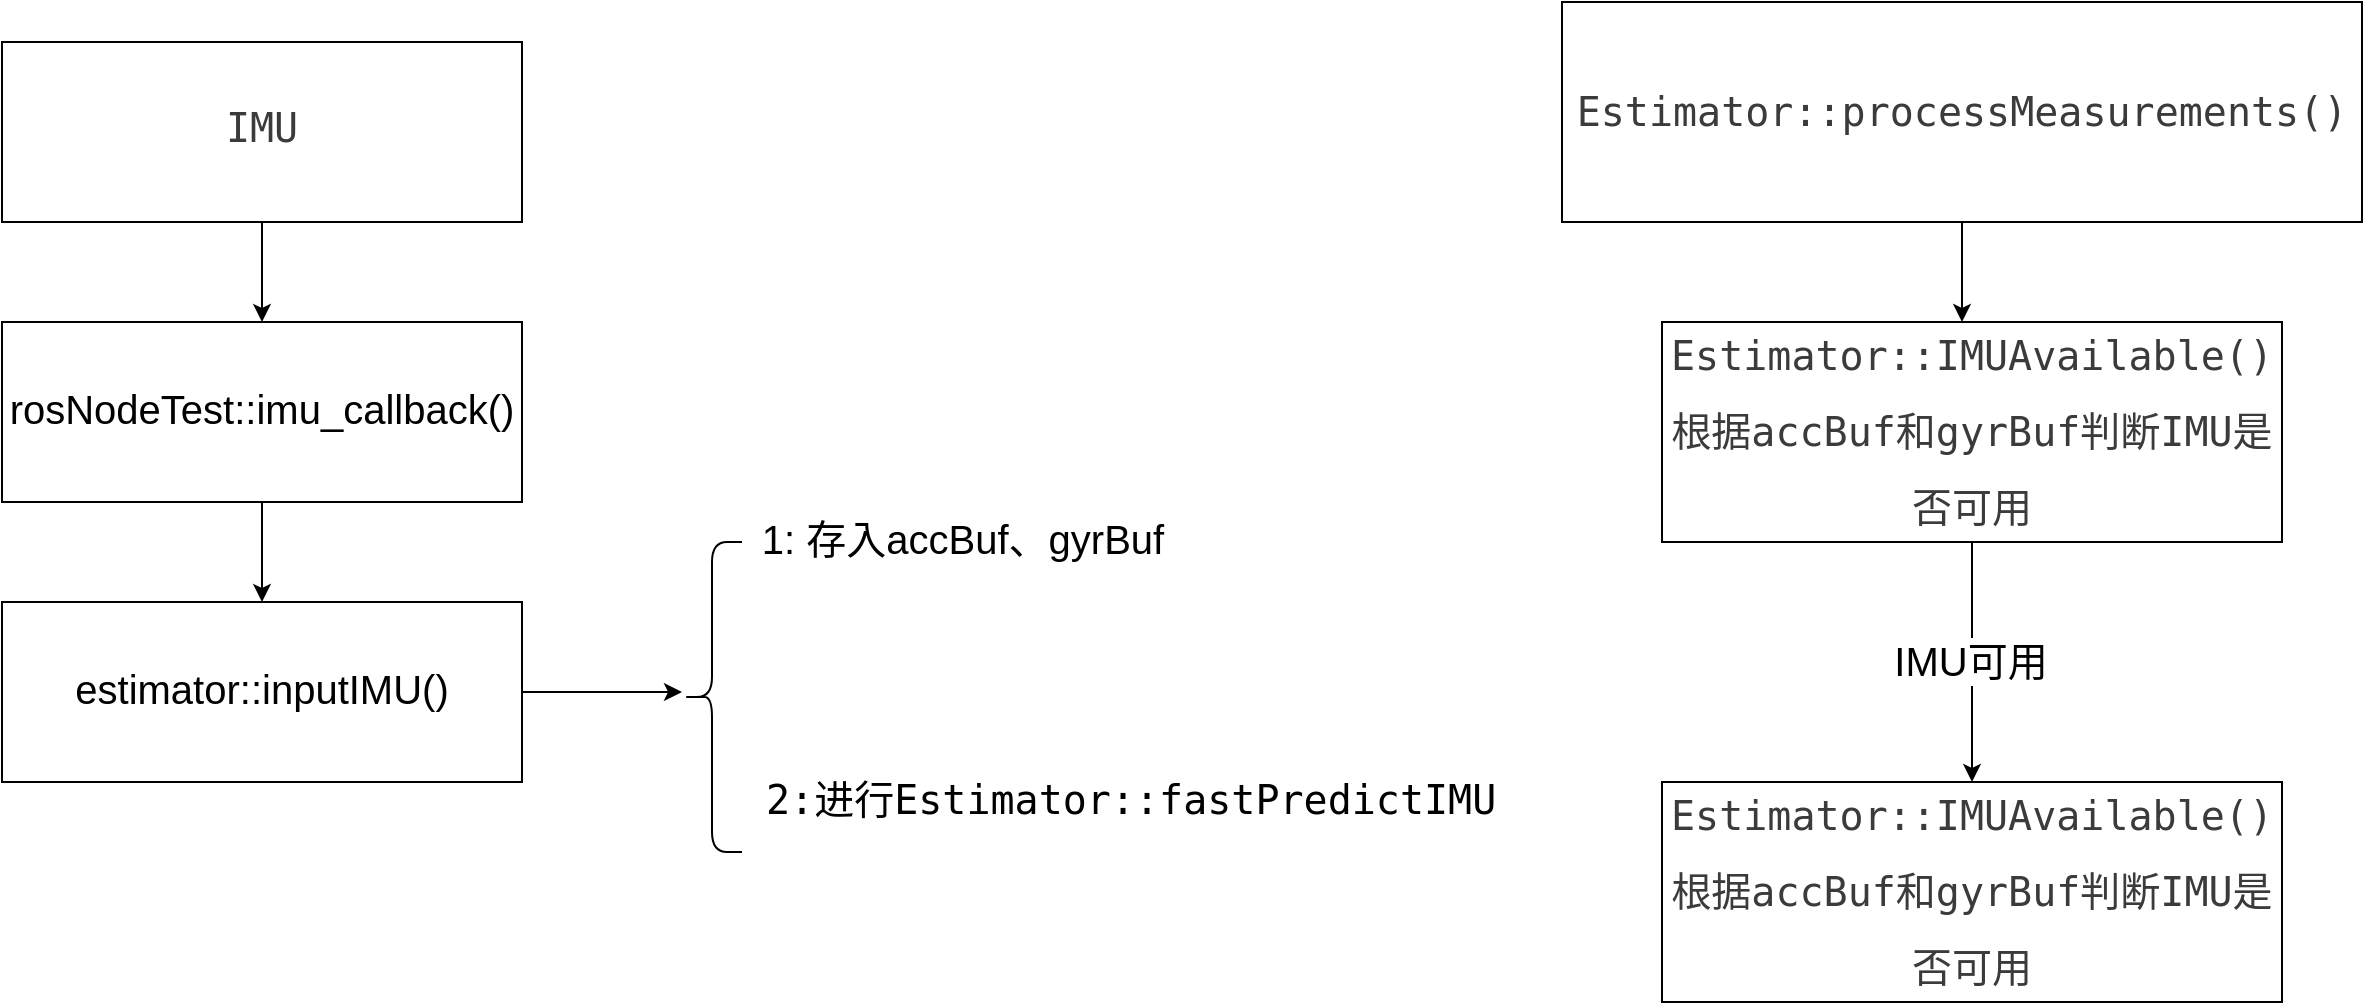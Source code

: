 <mxfile version="23.0.2" type="github">
  <diagram name="第 1 页" id="BMI3TO_A13qGgQereJoH">
    <mxGraphModel dx="2074" dy="1081" grid="1" gridSize="10" guides="1" tooltips="1" connect="1" arrows="1" fold="1" page="1" pageScale="1" pageWidth="827" pageHeight="1169" math="0" shadow="0">
      <root>
        <mxCell id="0" />
        <mxCell id="1" parent="0" />
        <mxCell id="yRf9XnGvgQIM5agSzu8s-1" style="edgeStyle=orthogonalEdgeStyle;rounded=0;orthogonalLoop=1;jettySize=auto;html=1;exitX=0.5;exitY=1;exitDx=0;exitDy=0;entryX=0.5;entryY=0;entryDx=0;entryDy=0;" edge="1" parent="1" source="YRnL23W9Cz6jn8uFclqp-1" target="YRnL23W9Cz6jn8uFclqp-2">
          <mxGeometry relative="1" as="geometry" />
        </mxCell>
        <mxCell id="YRnL23W9Cz6jn8uFclqp-1" value="&lt;div style=&quot;color: rgb(59, 59, 59); background-color: rgb(255, 255, 255); font-family: &amp;quot;Droid Sans Mono&amp;quot;, &amp;quot;monospace&amp;quot;, monospace; line-height: 196%;&quot;&gt;&lt;span style=&quot;font-size: 20px;&quot;&gt;IMU&lt;/span&gt;&lt;/div&gt;" style="rounded=0;whiteSpace=wrap;html=1;" parent="1" vertex="1">
          <mxGeometry x="240" y="180" width="260" height="90" as="geometry" />
        </mxCell>
        <mxCell id="yRf9XnGvgQIM5agSzu8s-3" style="edgeStyle=orthogonalEdgeStyle;rounded=0;orthogonalLoop=1;jettySize=auto;html=1;exitX=0.5;exitY=1;exitDx=0;exitDy=0;" edge="1" parent="1" source="YRnL23W9Cz6jn8uFclqp-2" target="yRf9XnGvgQIM5agSzu8s-2">
          <mxGeometry relative="1" as="geometry" />
        </mxCell>
        <mxCell id="YRnL23W9Cz6jn8uFclqp-2" value="&lt;div style=&quot;background-color: rgb(255, 255, 255); line-height: 196%;&quot;&gt;&lt;div style=&quot;line-height: 19px;&quot;&gt;&lt;font style=&quot;font-size: 20px;&quot;&gt;rosNodeTest::imu_callback()&lt;/font&gt;&lt;/div&gt;&lt;/div&gt;" style="rounded=0;whiteSpace=wrap;html=1;" parent="1" vertex="1">
          <mxGeometry x="240" y="320" width="260" height="90" as="geometry" />
        </mxCell>
        <mxCell id="yRf9XnGvgQIM5agSzu8s-4" style="edgeStyle=orthogonalEdgeStyle;rounded=0;orthogonalLoop=1;jettySize=auto;html=1;exitX=1;exitY=0.5;exitDx=0;exitDy=0;" edge="1" parent="1" source="yRf9XnGvgQIM5agSzu8s-2">
          <mxGeometry relative="1" as="geometry">
            <mxPoint x="580" y="505" as="targetPoint" />
          </mxGeometry>
        </mxCell>
        <mxCell id="yRf9XnGvgQIM5agSzu8s-2" value="&lt;div style=&quot;background-color: rgb(255, 255, 255); line-height: 196%;&quot;&gt;&lt;div style=&quot;line-height: 19px;&quot;&gt;&lt;font style=&quot;font-size: 20px;&quot;&gt;estimator::inputIMU()&lt;/font&gt;&lt;/div&gt;&lt;/div&gt;" style="rounded=0;whiteSpace=wrap;html=1;" vertex="1" parent="1">
          <mxGeometry x="240" y="460" width="260" height="90" as="geometry" />
        </mxCell>
        <mxCell id="yRf9XnGvgQIM5agSzu8s-5" value="" style="shape=curlyBracket;whiteSpace=wrap;html=1;rounded=1;labelPosition=left;verticalLabelPosition=middle;align=right;verticalAlign=middle;" vertex="1" parent="1">
          <mxGeometry x="580" y="430" width="30" height="155" as="geometry" />
        </mxCell>
        <mxCell id="yRf9XnGvgQIM5agSzu8s-6" value="&lt;font style=&quot;font-size: 20px;&quot;&gt;1: 存入accBuf、gyrBuf&lt;br&gt;&lt;br&gt;&lt;/font&gt;" style="text;html=1;align=center;verticalAlign=middle;resizable=0;points=[];autosize=1;strokeColor=none;fillColor=none;" vertex="1" parent="1">
          <mxGeometry x="610" y="410" width="220" height="60" as="geometry" />
        </mxCell>
        <mxCell id="yRf9XnGvgQIM5agSzu8s-8" value="&lt;font style=&quot;font-size: 20px;&quot;&gt;&lt;span class=&quot;mtk15&quot; style=&quot;font-family: &amp;quot;Droid Sans Mono&amp;quot;, &amp;quot;monospace&amp;quot;, monospace; font-style: normal; font-variant-ligatures: normal; font-variant-caps: normal; font-weight: 400; letter-spacing: normal; orphans: 2; text-align: start; text-indent: 0px; text-transform: none; widows: 2; word-spacing: 0px; -webkit-text-stroke-width: 0px; background-color: rgb(255, 255, 255); text-decoration-thickness: initial; text-decoration-style: initial; text-decoration-color: initial;&quot;&gt;2:进行Estimator&lt;/span&gt;&lt;span class=&quot;mtk1&quot; style=&quot;font-family: &amp;quot;Droid Sans Mono&amp;quot;, &amp;quot;monospace&amp;quot;, monospace; font-style: normal; font-variant-ligatures: normal; font-variant-caps: normal; font-weight: 400; letter-spacing: normal; orphans: 2; text-align: start; text-indent: 0px; text-transform: none; widows: 2; word-spacing: 0px; -webkit-text-stroke-width: 0px; background-color: rgb(255, 255, 255); text-decoration-thickness: initial; text-decoration-style: initial; text-decoration-color: initial;&quot;&gt;::&lt;/span&gt;&lt;span class=&quot;mtk14&quot; style=&quot;font-family: &amp;quot;Droid Sans Mono&amp;quot;, &amp;quot;monospace&amp;quot;, monospace; font-style: normal; font-variant-ligatures: normal; font-variant-caps: normal; font-weight: 400; letter-spacing: normal; orphans: 2; text-align: start; text-indent: 0px; text-transform: none; widows: 2; word-spacing: 0px; -webkit-text-stroke-width: 0px; background-color: rgb(255, 255, 255); text-decoration-thickness: initial; text-decoration-style: initial; text-decoration-color: initial;&quot;&gt;fastPredictIMU&lt;/span&gt;&lt;/font&gt;" style="text;whiteSpace=wrap;html=1;" vertex="1" parent="1">
          <mxGeometry x="620" y="540" width="490" height="40" as="geometry" />
        </mxCell>
        <mxCell id="yRf9XnGvgQIM5agSzu8s-12" style="edgeStyle=orthogonalEdgeStyle;rounded=0;orthogonalLoop=1;jettySize=auto;html=1;exitX=0.5;exitY=1;exitDx=0;exitDy=0;" edge="1" parent="1" source="yRf9XnGvgQIM5agSzu8s-11">
          <mxGeometry relative="1" as="geometry">
            <mxPoint x="1220" y="320" as="targetPoint" />
          </mxGeometry>
        </mxCell>
        <mxCell id="yRf9XnGvgQIM5agSzu8s-11" value="&lt;div style=&quot;background-color: rgb(255, 255, 255); font-family: &amp;quot;Droid Sans Mono&amp;quot;, &amp;quot;monospace&amp;quot;, monospace; line-height: 196%; font-size: 20px;&quot;&gt;&lt;div style=&quot;line-height: 19px;&quot;&gt;&lt;font color=&quot;#3b3b3b&quot;&gt;Estimator::processMeasurements()&lt;/font&gt;&lt;/div&gt;&lt;/div&gt;" style="rounded=0;whiteSpace=wrap;html=1;" vertex="1" parent="1">
          <mxGeometry x="1020" y="160" width="400" height="110" as="geometry" />
        </mxCell>
        <mxCell id="yRf9XnGvgQIM5agSzu8s-19" style="edgeStyle=orthogonalEdgeStyle;rounded=0;orthogonalLoop=1;jettySize=auto;html=1;exitX=0.5;exitY=1;exitDx=0;exitDy=0;entryX=0.5;entryY=0;entryDx=0;entryDy=0;" edge="1" parent="1" source="yRf9XnGvgQIM5agSzu8s-13" target="yRf9XnGvgQIM5agSzu8s-18">
          <mxGeometry relative="1" as="geometry" />
        </mxCell>
        <mxCell id="yRf9XnGvgQIM5agSzu8s-20" value="&lt;font style=&quot;font-size: 20px;&quot;&gt;IMU可用&lt;/font&gt;" style="edgeLabel;html=1;align=center;verticalAlign=middle;resizable=0;points=[];" vertex="1" connectable="0" parent="yRf9XnGvgQIM5agSzu8s-19">
          <mxGeometry x="-0.017" y="-1" relative="1" as="geometry">
            <mxPoint as="offset" />
          </mxGeometry>
        </mxCell>
        <mxCell id="yRf9XnGvgQIM5agSzu8s-13" value="&lt;div style=&quot;background-color: rgb(255, 255, 255); line-height: 196%;&quot;&gt;&lt;div style=&quot;line-height: 19px; font-size: 20px;&quot;&gt;&lt;div style=&quot;font-family: &amp;quot;Droid Sans Mono&amp;quot;, &amp;quot;monospace&amp;quot;, monospace; line-height: 19px;&quot;&gt;&lt;font color=&quot;#3b3b3b&quot;&gt;Estimator::IMUAvailable()&lt;/font&gt;&lt;/div&gt;&lt;div style=&quot;font-family: &amp;quot;Droid Sans Mono&amp;quot;, &amp;quot;monospace&amp;quot;, monospace; line-height: 19px;&quot;&gt;&lt;font color=&quot;#3b3b3b&quot;&gt;&lt;br&gt;&lt;/font&gt;&lt;/div&gt;&lt;div style=&quot;font-family: &amp;quot;Droid Sans Mono&amp;quot;, &amp;quot;monospace&amp;quot;, monospace; line-height: 19px;&quot;&gt;&lt;font color=&quot;#3b3b3b&quot;&gt;根据accBuf和gyrBuf判断IMU是&lt;/font&gt;&lt;/div&gt;&lt;div style=&quot;font-family: &amp;quot;Droid Sans Mono&amp;quot;, &amp;quot;monospace&amp;quot;, monospace; line-height: 19px;&quot;&gt;&lt;font color=&quot;#3b3b3b&quot;&gt;&lt;br&gt;&lt;/font&gt;&lt;/div&gt;&lt;div style=&quot;font-family: &amp;quot;Droid Sans Mono&amp;quot;, &amp;quot;monospace&amp;quot;, monospace; line-height: 19px;&quot;&gt;&lt;font color=&quot;#3b3b3b&quot;&gt;否可用&lt;/font&gt;&lt;/div&gt;&lt;/div&gt;&lt;/div&gt;" style="rounded=0;whiteSpace=wrap;html=1;" vertex="1" parent="1">
          <mxGeometry x="1070" y="320" width="310" height="110" as="geometry" />
        </mxCell>
        <mxCell id="yRf9XnGvgQIM5agSzu8s-18" value="&lt;div style=&quot;background-color: rgb(255, 255, 255); line-height: 196%;&quot;&gt;&lt;div style=&quot;line-height: 19px; font-size: 20px;&quot;&gt;&lt;div style=&quot;font-family: &amp;quot;Droid Sans Mono&amp;quot;, &amp;quot;monospace&amp;quot;, monospace; line-height: 19px;&quot;&gt;&lt;font color=&quot;#3b3b3b&quot;&gt;Estimator::IMUAvailable()&lt;/font&gt;&lt;/div&gt;&lt;div style=&quot;font-family: &amp;quot;Droid Sans Mono&amp;quot;, &amp;quot;monospace&amp;quot;, monospace; line-height: 19px;&quot;&gt;&lt;font color=&quot;#3b3b3b&quot;&gt;&lt;br&gt;&lt;/font&gt;&lt;/div&gt;&lt;div style=&quot;font-family: &amp;quot;Droid Sans Mono&amp;quot;, &amp;quot;monospace&amp;quot;, monospace; line-height: 19px;&quot;&gt;&lt;font color=&quot;#3b3b3b&quot;&gt;根据accBuf和gyrBuf判断IMU是&lt;/font&gt;&lt;/div&gt;&lt;div style=&quot;font-family: &amp;quot;Droid Sans Mono&amp;quot;, &amp;quot;monospace&amp;quot;, monospace; line-height: 19px;&quot;&gt;&lt;font color=&quot;#3b3b3b&quot;&gt;&lt;br&gt;&lt;/font&gt;&lt;/div&gt;&lt;div style=&quot;font-family: &amp;quot;Droid Sans Mono&amp;quot;, &amp;quot;monospace&amp;quot;, monospace; line-height: 19px;&quot;&gt;&lt;font color=&quot;#3b3b3b&quot;&gt;否可用&lt;/font&gt;&lt;/div&gt;&lt;/div&gt;&lt;/div&gt;" style="rounded=0;whiteSpace=wrap;html=1;" vertex="1" parent="1">
          <mxGeometry x="1070" y="550" width="310" height="110" as="geometry" />
        </mxCell>
      </root>
    </mxGraphModel>
  </diagram>
</mxfile>
